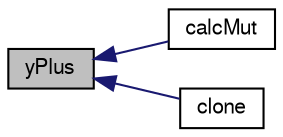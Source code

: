 digraph "yPlus"
{
  bgcolor="transparent";
  edge [fontname="FreeSans",fontsize="10",labelfontname="FreeSans",labelfontsize="10"];
  node [fontname="FreeSans",fontsize="10",shape=record];
  rankdir="LR";
  Node89 [label="yPlus",height=0.2,width=0.4,color="black", fillcolor="grey75", style="filled", fontcolor="black"];
  Node89 -> Node90 [dir="back",color="midnightblue",fontsize="10",style="solid",fontname="FreeSans"];
  Node90 [label="calcMut",height=0.2,width=0.4,color="black",URL="$a30718.html#a4556308ace319e9b6f84ab3f887a601c",tooltip="Calculate the turbulence viscosity. "];
  Node89 -> Node91 [dir="back",color="midnightblue",fontsize="10",style="solid",fontname="FreeSans"];
  Node91 [label="clone",height=0.2,width=0.4,color="black",URL="$a30718.html#a617bc55e78cf53196df9217431e5aa96",tooltip="Construct and return a clone setting internal field reference. "];
}
